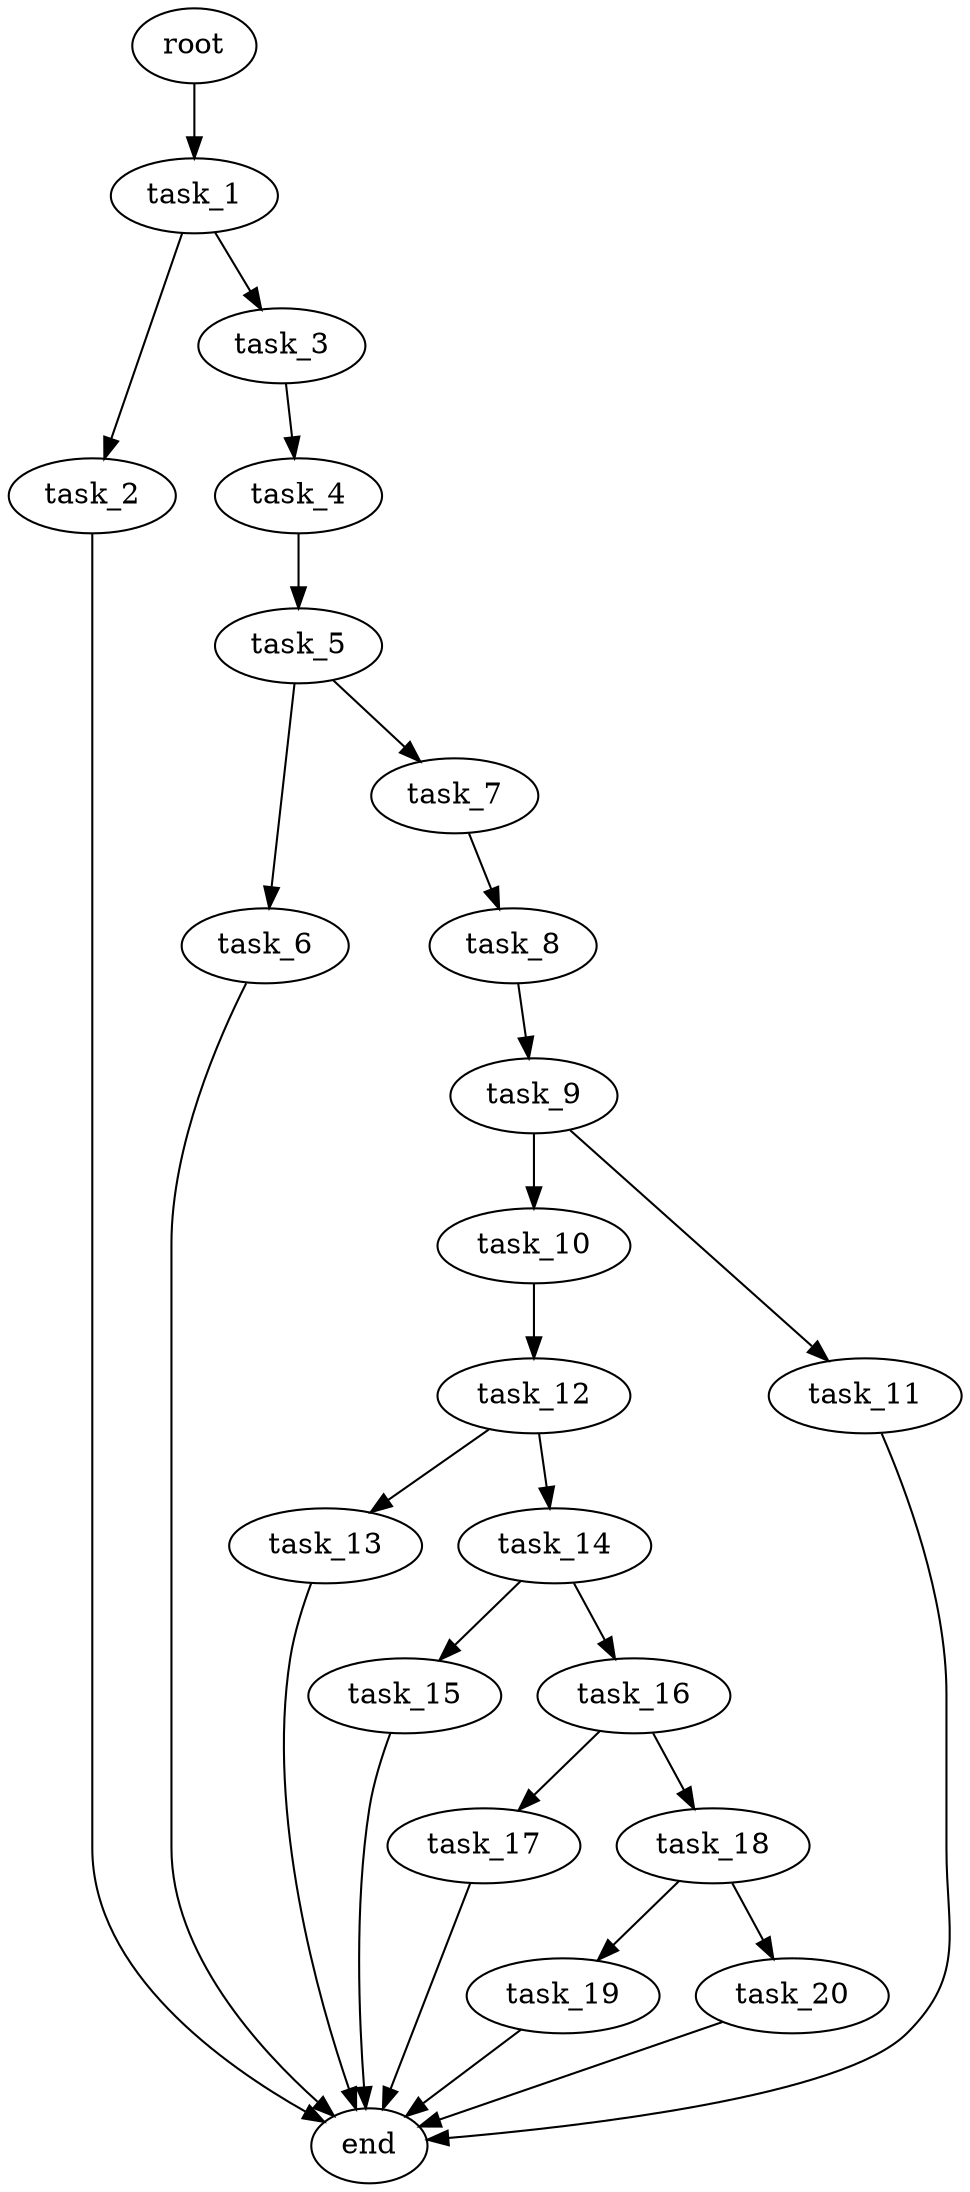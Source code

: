 digraph G {
  root [size="0.000000e+00"];
  task_1 [size="9.895244e+10"];
  task_2 [size="6.400358e+10"];
  task_3 [size="5.569940e+10"];
  task_4 [size="6.846458e+10"];
  task_5 [size="8.428676e+10"];
  task_6 [size="7.760223e+10"];
  task_7 [size="2.291252e+10"];
  task_8 [size="3.219703e+09"];
  task_9 [size="3.155215e+10"];
  task_10 [size="2.678141e+10"];
  task_11 [size="2.110617e+10"];
  task_12 [size="9.429154e+10"];
  task_13 [size="8.763800e+10"];
  task_14 [size="3.147464e+10"];
  task_15 [size="6.554731e+10"];
  task_16 [size="3.956923e+10"];
  task_17 [size="9.145561e+10"];
  task_18 [size="4.589060e+10"];
  task_19 [size="2.649537e+10"];
  task_20 [size="2.467028e+10"];
  end [size="0.000000e+00"];

  root -> task_1 [size="1.000000e-12"];
  task_1 -> task_2 [size="6.400358e+08"];
  task_1 -> task_3 [size="5.569940e+08"];
  task_2 -> end [size="1.000000e-12"];
  task_3 -> task_4 [size="6.846458e+08"];
  task_4 -> task_5 [size="8.428676e+08"];
  task_5 -> task_6 [size="7.760223e+08"];
  task_5 -> task_7 [size="2.291252e+08"];
  task_6 -> end [size="1.000000e-12"];
  task_7 -> task_8 [size="3.219703e+07"];
  task_8 -> task_9 [size="3.155215e+08"];
  task_9 -> task_10 [size="2.678141e+08"];
  task_9 -> task_11 [size="2.110617e+08"];
  task_10 -> task_12 [size="9.429154e+08"];
  task_11 -> end [size="1.000000e-12"];
  task_12 -> task_13 [size="8.763800e+08"];
  task_12 -> task_14 [size="3.147464e+08"];
  task_13 -> end [size="1.000000e-12"];
  task_14 -> task_15 [size="6.554731e+08"];
  task_14 -> task_16 [size="3.956923e+08"];
  task_15 -> end [size="1.000000e-12"];
  task_16 -> task_17 [size="9.145561e+08"];
  task_16 -> task_18 [size="4.589060e+08"];
  task_17 -> end [size="1.000000e-12"];
  task_18 -> task_19 [size="2.649537e+08"];
  task_18 -> task_20 [size="2.467028e+08"];
  task_19 -> end [size="1.000000e-12"];
  task_20 -> end [size="1.000000e-12"];
}
